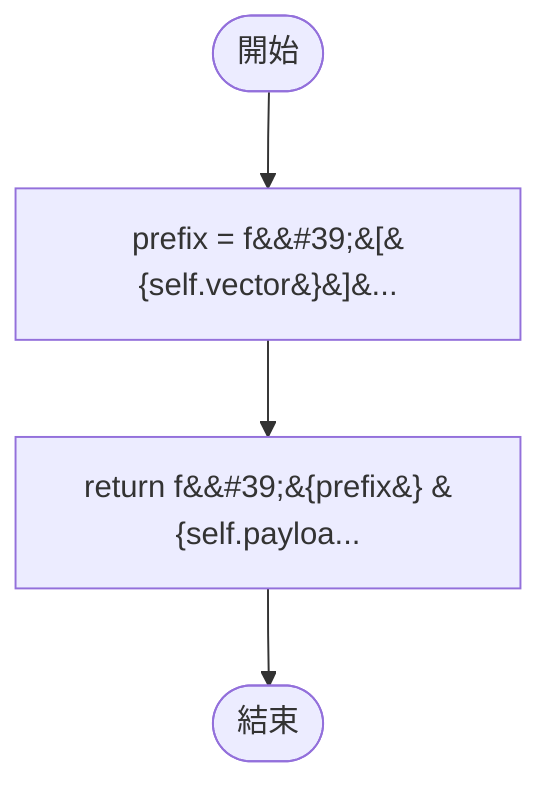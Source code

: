 flowchart TB
    n1([開始])
    n2([結束])
    n3[prefix = f&amp;&#35;39;&#91;&#123;self.vector&#125;&#93;&...]
    n4[return f&amp;&#35;39;&#123;prefix&#125; &#123;self.payloa...]
    n1 --> n3
    n3 --> n4
    n4 --> n2